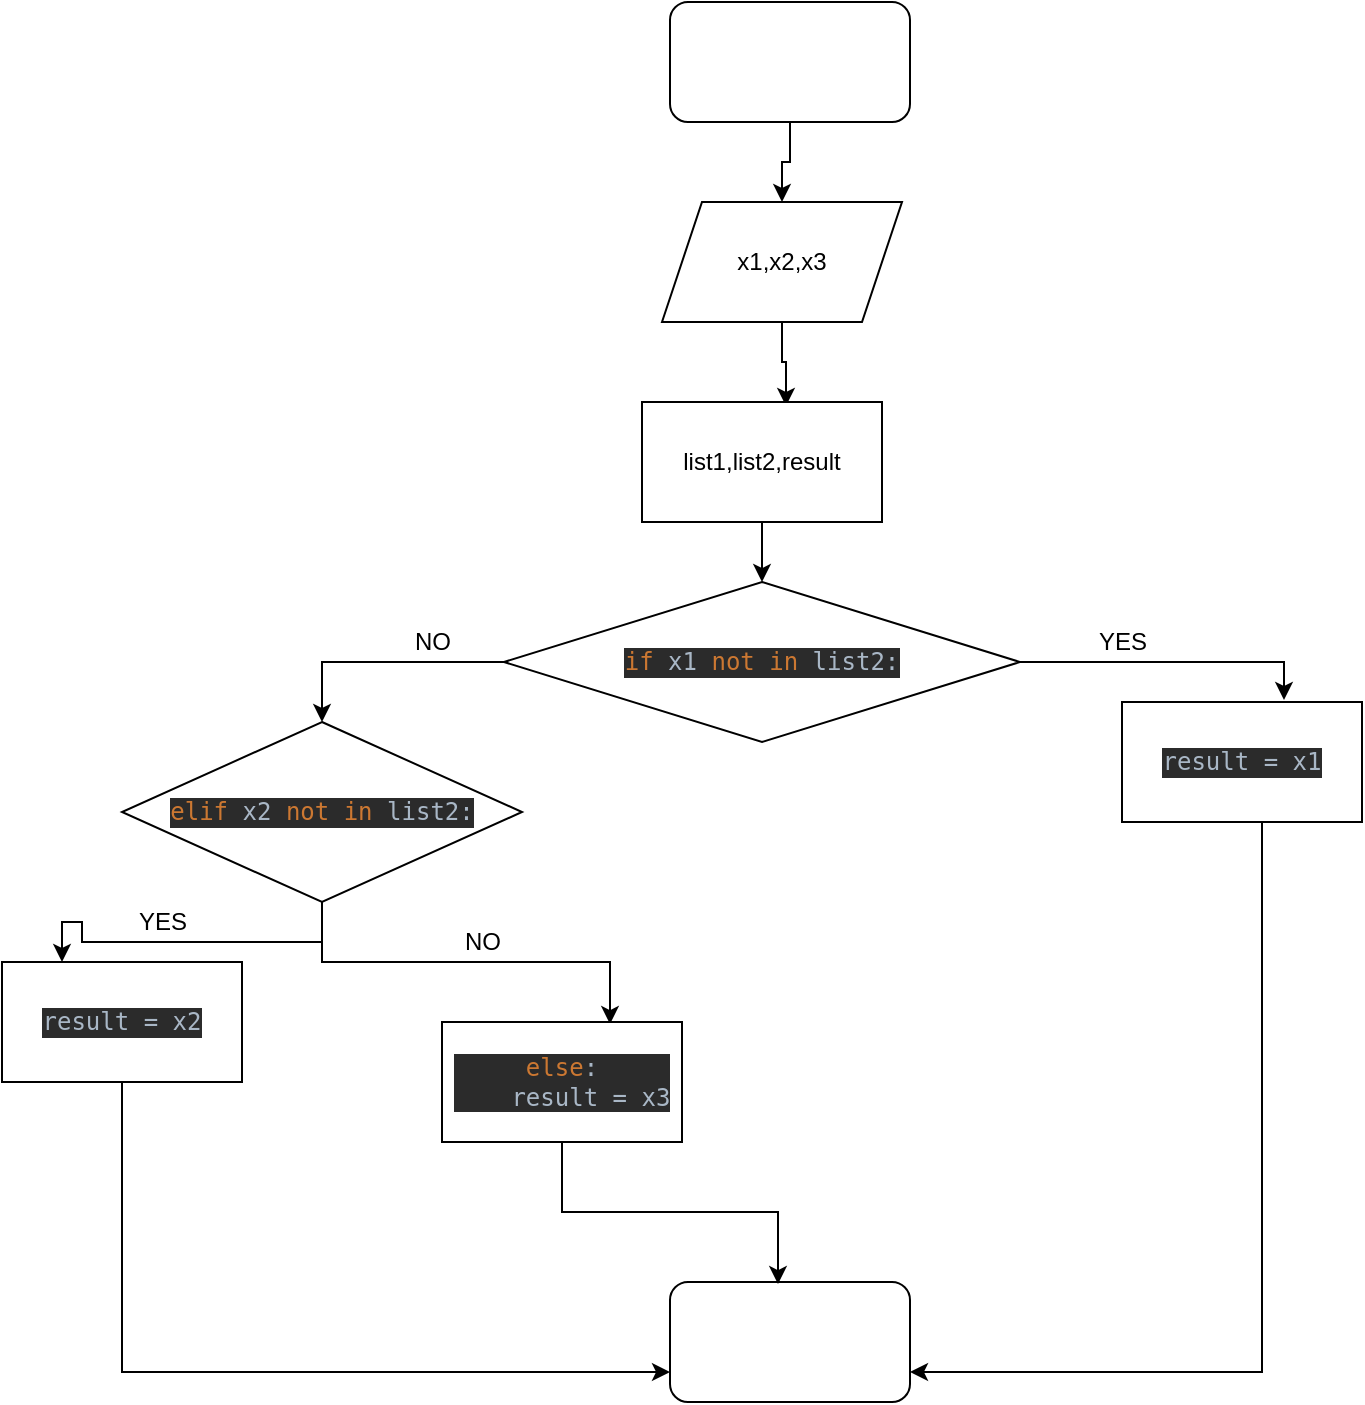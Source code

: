 <mxfile version="14.9.0" type="device"><diagram id="10eJdS09nC-RxtaVtTJa" name="Page-1"><mxGraphModel dx="1422" dy="705" grid="1" gridSize="10" guides="1" tooltips="1" connect="1" arrows="1" fold="1" page="1" pageScale="1" pageWidth="827" pageHeight="1169" math="0" shadow="0"><root><mxCell id="0"/><mxCell id="1" parent="0"/><mxCell id="OJUBtKGCc2Ak_6no8Z5U-12" style="edgeStyle=orthogonalEdgeStyle;rounded=0;orthogonalLoop=1;jettySize=auto;html=1;entryX=0.5;entryY=0;entryDx=0;entryDy=0;" edge="1" parent="1" source="OJUBtKGCc2Ak_6no8Z5U-1" target="OJUBtKGCc2Ak_6no8Z5U-3"><mxGeometry relative="1" as="geometry"/></mxCell><mxCell id="OJUBtKGCc2Ak_6no8Z5U-1" value="" style="rounded=1;whiteSpace=wrap;html=1;" vertex="1" parent="1"><mxGeometry x="354" y="10" width="120" height="60" as="geometry"/></mxCell><mxCell id="OJUBtKGCc2Ak_6no8Z5U-2" value="" style="rounded=1;whiteSpace=wrap;html=1;" vertex="1" parent="1"><mxGeometry x="354" y="650" width="120" height="60" as="geometry"/></mxCell><mxCell id="OJUBtKGCc2Ak_6no8Z5U-13" style="edgeStyle=orthogonalEdgeStyle;rounded=0;orthogonalLoop=1;jettySize=auto;html=1;entryX=0.6;entryY=0.033;entryDx=0;entryDy=0;entryPerimeter=0;" edge="1" parent="1" source="OJUBtKGCc2Ak_6no8Z5U-3" target="OJUBtKGCc2Ak_6no8Z5U-4"><mxGeometry relative="1" as="geometry"/></mxCell><mxCell id="OJUBtKGCc2Ak_6no8Z5U-3" value="x1,x2,x3" style="shape=parallelogram;perimeter=parallelogramPerimeter;whiteSpace=wrap;html=1;fixedSize=1;" vertex="1" parent="1"><mxGeometry x="350" y="110" width="120" height="60" as="geometry"/></mxCell><mxCell id="OJUBtKGCc2Ak_6no8Z5U-14" style="edgeStyle=orthogonalEdgeStyle;rounded=0;orthogonalLoop=1;jettySize=auto;html=1;entryX=0.5;entryY=0;entryDx=0;entryDy=0;" edge="1" parent="1" source="OJUBtKGCc2Ak_6no8Z5U-4" target="OJUBtKGCc2Ak_6no8Z5U-5"><mxGeometry relative="1" as="geometry"/></mxCell><mxCell id="OJUBtKGCc2Ak_6no8Z5U-4" value="list1,list2,result" style="rounded=0;whiteSpace=wrap;html=1;" vertex="1" parent="1"><mxGeometry x="340" y="210" width="120" height="60" as="geometry"/></mxCell><mxCell id="OJUBtKGCc2Ak_6no8Z5U-15" style="edgeStyle=orthogonalEdgeStyle;rounded=0;orthogonalLoop=1;jettySize=auto;html=1;entryX=0.675;entryY=-0.017;entryDx=0;entryDy=0;entryPerimeter=0;" edge="1" parent="1" source="OJUBtKGCc2Ak_6no8Z5U-5" target="OJUBtKGCc2Ak_6no8Z5U-6"><mxGeometry relative="1" as="geometry"/></mxCell><mxCell id="OJUBtKGCc2Ak_6no8Z5U-16" style="edgeStyle=orthogonalEdgeStyle;rounded=0;orthogonalLoop=1;jettySize=auto;html=1;entryX=0.5;entryY=0;entryDx=0;entryDy=0;" edge="1" parent="1" source="OJUBtKGCc2Ak_6no8Z5U-5" target="OJUBtKGCc2Ak_6no8Z5U-7"><mxGeometry relative="1" as="geometry"><Array as="points"><mxPoint x="180" y="340"/></Array></mxGeometry></mxCell><mxCell id="OJUBtKGCc2Ak_6no8Z5U-5" value="&lt;pre style=&quot;background-color: #2b2b2b ; color: #a9b7c6 ; font-family: &amp;#34;jetbrains mono&amp;#34; , monospace ; font-size: 9 8pt&quot;&gt;&lt;span style=&quot;color: #cc7832&quot;&gt;if &lt;/span&gt;x1 &lt;span style=&quot;color: #cc7832&quot;&gt;not in &lt;/span&gt;list2:&lt;/pre&gt;" style="rhombus;whiteSpace=wrap;html=1;" vertex="1" parent="1"><mxGeometry x="271" y="300" width="258" height="80" as="geometry"/></mxCell><mxCell id="OJUBtKGCc2Ak_6no8Z5U-23" style="edgeStyle=orthogonalEdgeStyle;rounded=0;orthogonalLoop=1;jettySize=auto;html=1;entryX=1;entryY=0.75;entryDx=0;entryDy=0;" edge="1" parent="1" source="OJUBtKGCc2Ak_6no8Z5U-6" target="OJUBtKGCc2Ak_6no8Z5U-2"><mxGeometry relative="1" as="geometry"><Array as="points"><mxPoint x="650" y="695"/></Array></mxGeometry></mxCell><mxCell id="OJUBtKGCc2Ak_6no8Z5U-6" value="&lt;pre style=&quot;background-color: #2b2b2b ; color: #a9b7c6 ; font-family: &amp;#34;jetbrains mono&amp;#34; , monospace ; font-size: 9 8pt&quot;&gt;result = x1&lt;/pre&gt;" style="rounded=0;whiteSpace=wrap;html=1;" vertex="1" parent="1"><mxGeometry x="580" y="360" width="120" height="60" as="geometry"/></mxCell><mxCell id="OJUBtKGCc2Ak_6no8Z5U-19" style="edgeStyle=orthogonalEdgeStyle;rounded=0;orthogonalLoop=1;jettySize=auto;html=1;entryX=0.7;entryY=0.017;entryDx=0;entryDy=0;entryPerimeter=0;" edge="1" parent="1" source="OJUBtKGCc2Ak_6no8Z5U-7" target="OJUBtKGCc2Ak_6no8Z5U-11"><mxGeometry relative="1" as="geometry"/></mxCell><mxCell id="OJUBtKGCc2Ak_6no8Z5U-20" style="edgeStyle=orthogonalEdgeStyle;rounded=0;orthogonalLoop=1;jettySize=auto;html=1;entryX=0.25;entryY=0;entryDx=0;entryDy=0;" edge="1" parent="1" source="OJUBtKGCc2Ak_6no8Z5U-7" target="OJUBtKGCc2Ak_6no8Z5U-9"><mxGeometry relative="1" as="geometry"/></mxCell><mxCell id="OJUBtKGCc2Ak_6no8Z5U-7" value="&lt;pre style=&quot;background-color: #2b2b2b ; color: #a9b7c6 ; font-family: &amp;#34;jetbrains mono&amp;#34; , monospace ; font-size: 9 8pt&quot;&gt;&lt;span style=&quot;color: #cc7832&quot;&gt;elif &lt;/span&gt;x2 &lt;span style=&quot;color: #cc7832&quot;&gt;not in &lt;/span&gt;list2:&lt;/pre&gt;" style="rhombus;whiteSpace=wrap;html=1;" vertex="1" parent="1"><mxGeometry x="80" y="370" width="200" height="90" as="geometry"/></mxCell><mxCell id="OJUBtKGCc2Ak_6no8Z5U-22" style="edgeStyle=orthogonalEdgeStyle;rounded=0;orthogonalLoop=1;jettySize=auto;html=1;entryX=0;entryY=0.75;entryDx=0;entryDy=0;" edge="1" parent="1" source="OJUBtKGCc2Ak_6no8Z5U-9" target="OJUBtKGCc2Ak_6no8Z5U-2"><mxGeometry relative="1" as="geometry"><Array as="points"><mxPoint x="80" y="695"/></Array></mxGeometry></mxCell><mxCell id="OJUBtKGCc2Ak_6no8Z5U-9" value="&lt;pre style=&quot;background-color: #2b2b2b ; color: #a9b7c6 ; font-family: &amp;#34;jetbrains mono&amp;#34; , monospace ; font-size: 9 8pt&quot;&gt;result = x2&lt;/pre&gt;" style="rounded=0;whiteSpace=wrap;html=1;" vertex="1" parent="1"><mxGeometry x="20" y="490" width="120" height="60" as="geometry"/></mxCell><mxCell id="OJUBtKGCc2Ak_6no8Z5U-21" style="edgeStyle=orthogonalEdgeStyle;rounded=0;orthogonalLoop=1;jettySize=auto;html=1;entryX=0.45;entryY=0.017;entryDx=0;entryDy=0;entryPerimeter=0;" edge="1" parent="1" source="OJUBtKGCc2Ak_6no8Z5U-11" target="OJUBtKGCc2Ak_6no8Z5U-2"><mxGeometry relative="1" as="geometry"/></mxCell><mxCell id="OJUBtKGCc2Ak_6no8Z5U-11" value="&lt;pre style=&quot;background-color: #2b2b2b ; color: #a9b7c6 ; font-family: &amp;#34;jetbrains mono&amp;#34; , monospace ; font-size: 9 8pt&quot;&gt;&lt;span style=&quot;color: #cc7832&quot;&gt;else&lt;/span&gt;:&lt;br&gt;    result = x3&lt;/pre&gt;" style="rounded=0;whiteSpace=wrap;html=1;" vertex="1" parent="1"><mxGeometry x="240" y="520" width="120" height="60" as="geometry"/></mxCell><mxCell id="OJUBtKGCc2Ak_6no8Z5U-17" value="YES" style="text;html=1;align=center;verticalAlign=middle;resizable=0;points=[];autosize=1;strokeColor=none;" vertex="1" parent="1"><mxGeometry x="560" y="320" width="40" height="20" as="geometry"/></mxCell><mxCell id="OJUBtKGCc2Ak_6no8Z5U-18" value="NO" style="text;html=1;align=center;verticalAlign=middle;resizable=0;points=[];autosize=1;strokeColor=none;" vertex="1" parent="1"><mxGeometry x="220" y="320" width="30" height="20" as="geometry"/></mxCell><mxCell id="OJUBtKGCc2Ak_6no8Z5U-24" value="YES" style="text;html=1;align=center;verticalAlign=middle;resizable=0;points=[];autosize=1;strokeColor=none;" vertex="1" parent="1"><mxGeometry x="80" y="460" width="40" height="20" as="geometry"/></mxCell><mxCell id="OJUBtKGCc2Ak_6no8Z5U-25" value="NO" style="text;html=1;align=center;verticalAlign=middle;resizable=0;points=[];autosize=1;strokeColor=none;" vertex="1" parent="1"><mxGeometry x="245" y="470" width="30" height="20" as="geometry"/></mxCell></root></mxGraphModel></diagram></mxfile>